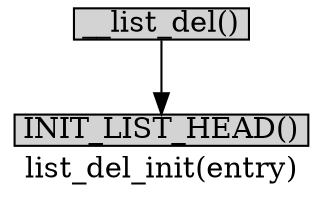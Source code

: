 digraph list_del_init{
        label="list_del_init(entry)";
        size="10,18";
        ratio=filled;
        
		node[style=filled, shape = box, margin="0.05,0.005",height="0.1",width="0.1"];

		__list_del[label="__list_del()"];
		INIT_LIST_HEAD[label="INIT_LIST_HEAD()"];

		__list_del -> INIT_LIST_HEAD;
}
